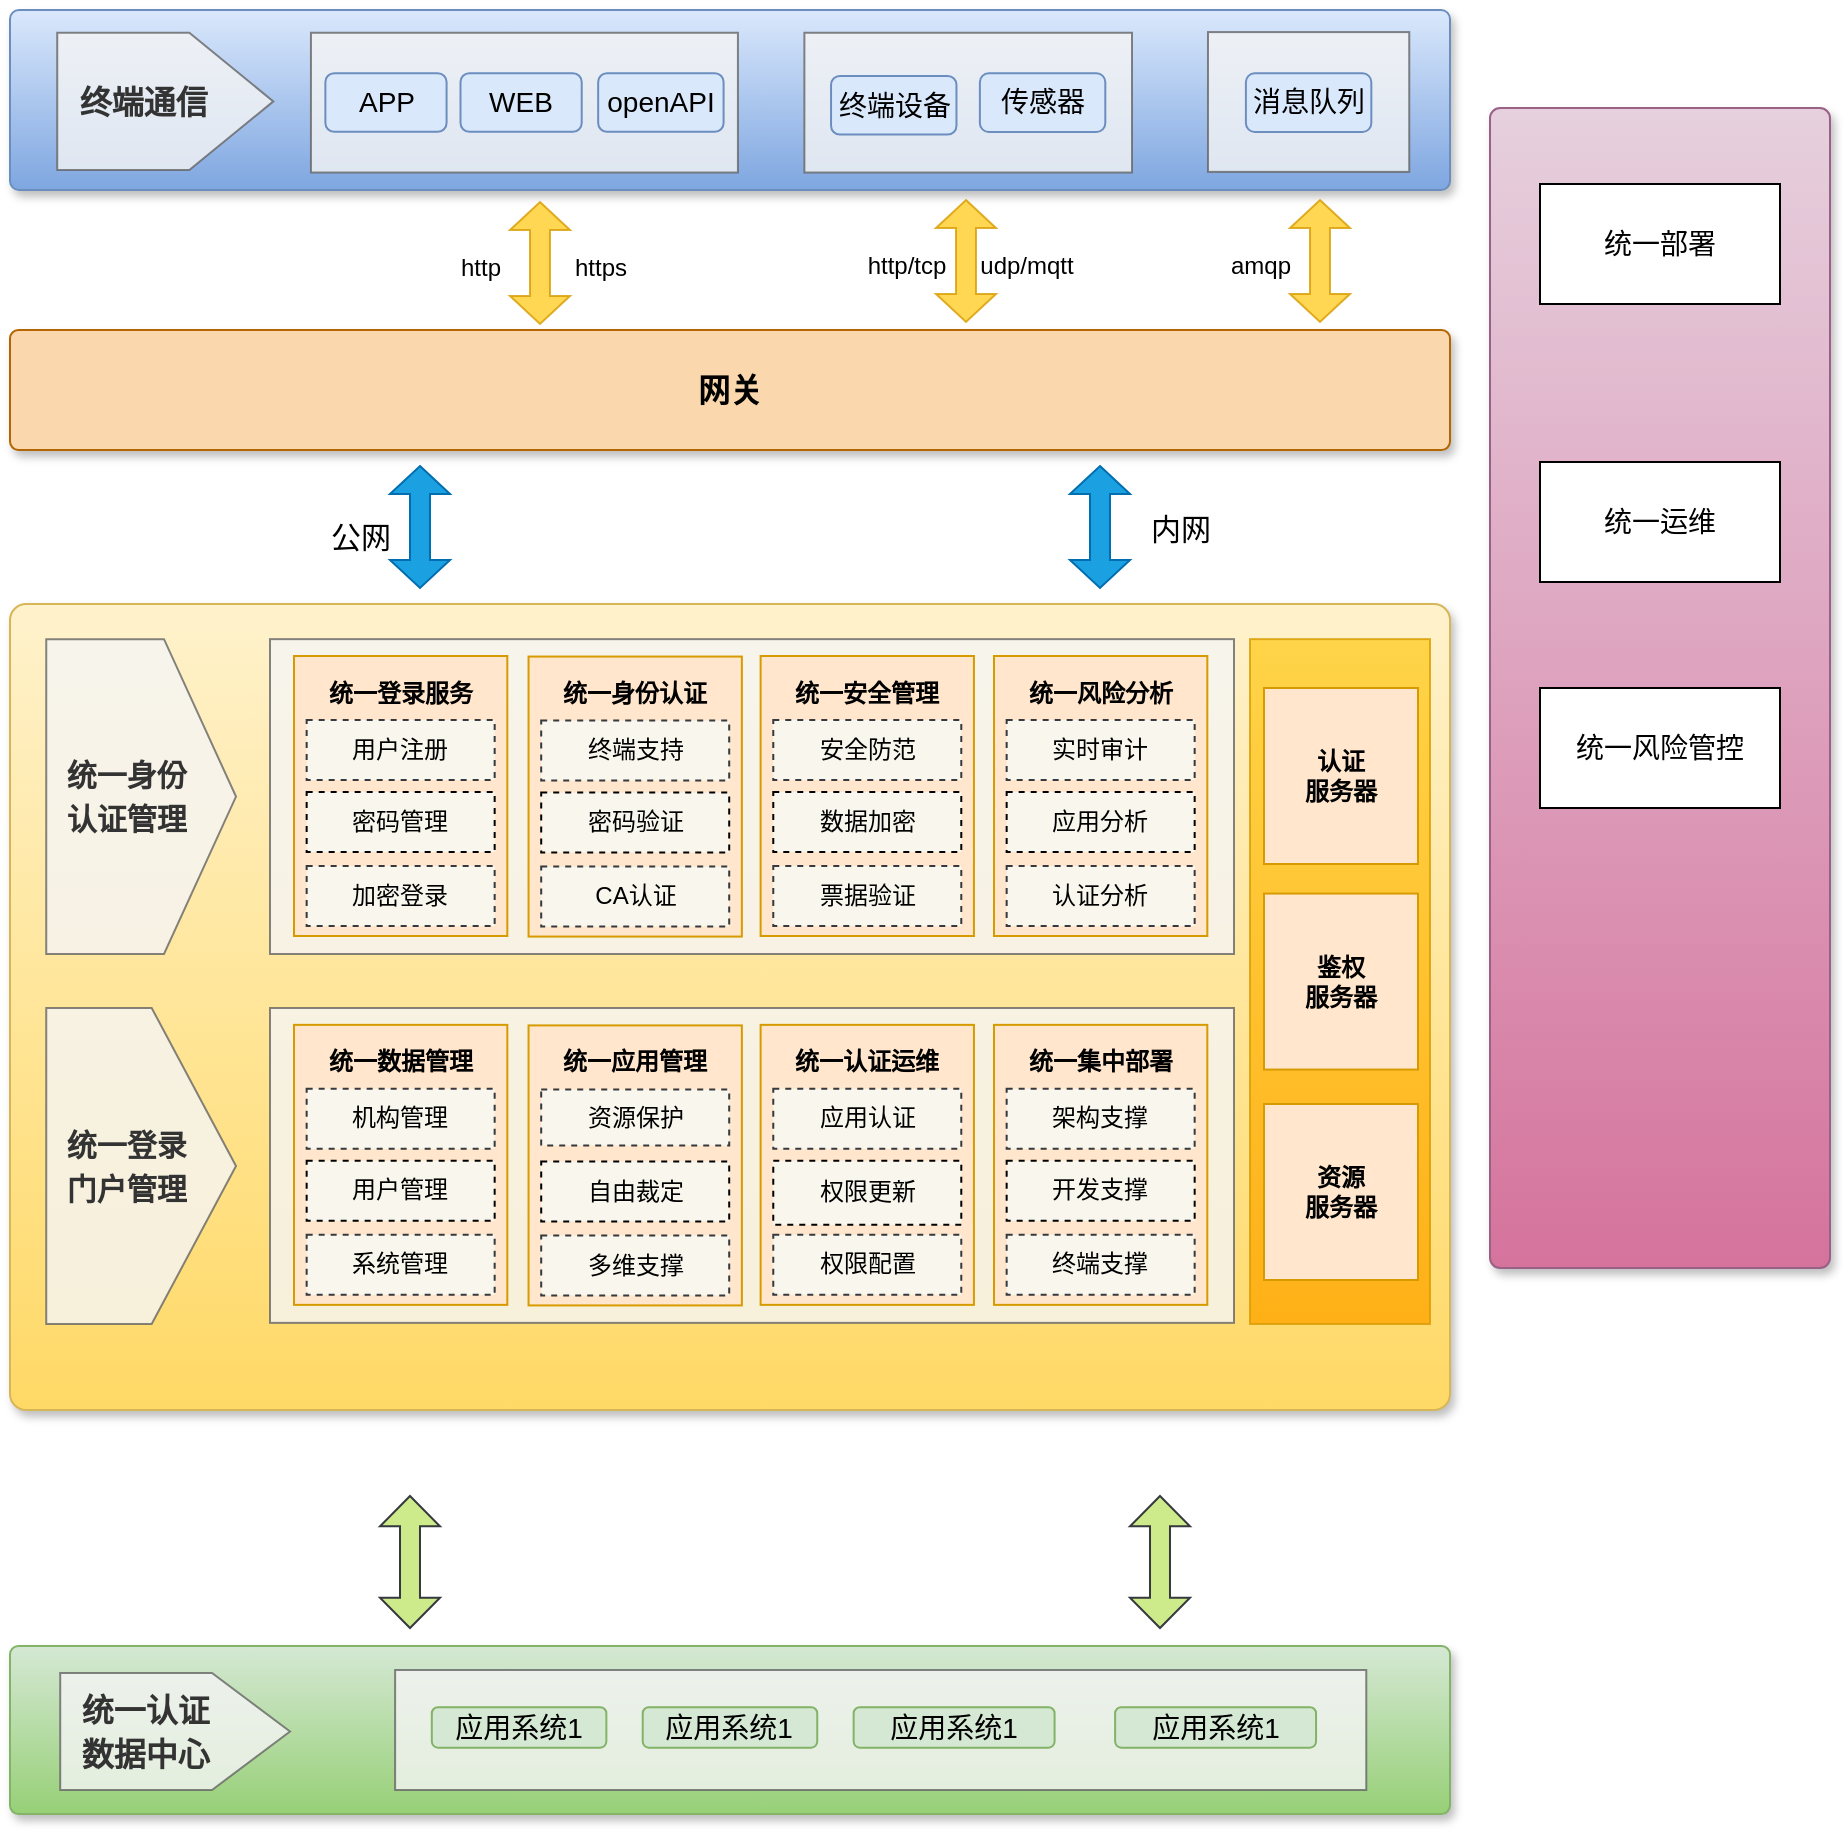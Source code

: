 <mxfile version="18.2.0" type="github">
  <diagram name="Page-1" id="d9b1e647-80fa-b4a2-5024-87a742678bcc">
    <mxGraphModel dx="868" dy="559" grid="1" gridSize="10" guides="1" tooltips="1" connect="1" arrows="0" fold="1" page="1" pageScale="1" pageWidth="500" pageHeight="1200" background="none" math="0" shadow="0">
      <root>
        <mxCell id="0" />
        <mxCell id="1" parent="0" />
        <mxCell id="57fe6abec08f04cb-7" value="" style="text;html=1;strokeColor=#6c8ebf;fillColor=#dae8fc;align=center;verticalAlign=middle;whiteSpace=wrap;fontSize=54;fontStyle=1;shadow=1;rounded=1;glass=0;sketch=0;arcSize=5;gradientColor=#7ea6e0;" parent="1" vertex="1">
          <mxGeometry x="50" y="41" width="720" height="90" as="geometry" />
        </mxCell>
        <mxCell id="60hh8dOJ01memG8-q0ME-9" value="&lt;span style=&quot;color: rgb(51, 51, 51);&quot;&gt;&lt;b&gt;&lt;font style=&quot;font-size: 16px;&quot;&gt;&amp;nbsp; 终端通信&lt;/font&gt;&lt;/b&gt;&lt;/span&gt;" style="html=1;shadow=0;dashed=0;align=left;verticalAlign=middle;shape=mxgraph.arrows2.arrow;dy=0;dx=42;notch=0;rounded=0;glass=0;sketch=0;fontSize=18;fillColor=#f5f5f5;fontColor=#333333;strokeColor=#666666;whiteSpace=wrap;opacity=80;" parent="57fe6abec08f04cb-7" vertex="1">
          <mxGeometry x="23.615" y="11.38" width="108.05" height="68.62" as="geometry" />
        </mxCell>
        <mxCell id="HtmfPYp2KWMltQhcVB6t-52" value="" style="group" vertex="1" connectable="0" parent="57fe6abec08f04cb-7">
          <mxGeometry x="150.474" y="11.38" width="213.485" height="69.89" as="geometry" />
        </mxCell>
        <mxCell id="60hh8dOJ01memG8-q0ME-10" value="" style="rounded=0;whiteSpace=wrap;html=1;shadow=0;glass=0;sketch=0;fontSize=20;fillColor=#f5f5f5;fontColor=#333333;strokeColor=#666666;opacity=80;" parent="HtmfPYp2KWMltQhcVB6t-52" vertex="1">
          <mxGeometry width="213.485" height="69.89" as="geometry" />
        </mxCell>
        <mxCell id="60hh8dOJ01memG8-q0ME-2" value="&lt;font style=&quot;font-size: 14px;&quot;&gt;APP&lt;/font&gt;" style="rounded=1;whiteSpace=wrap;html=1;shadow=0;glass=0;sketch=0;fillColor=#dae8fc;strokeColor=#6c8ebf;gradientColor=none;" parent="HtmfPYp2KWMltQhcVB6t-52" vertex="1">
          <mxGeometry x="7.214" y="20.22" width="60.599" height="29.33" as="geometry" />
        </mxCell>
        <mxCell id="60hh8dOJ01memG8-q0ME-12" value="&lt;font style=&quot;font-size: 14px;&quot;&gt;WEB&lt;/font&gt;" style="rounded=1;whiteSpace=wrap;html=1;shadow=0;glass=0;sketch=0;fillColor=#dae8fc;strokeColor=#6c8ebf;gradientColor=none;" parent="HtmfPYp2KWMltQhcVB6t-52" vertex="1">
          <mxGeometry x="74.783" y="20.22" width="60.599" height="29.33" as="geometry" />
        </mxCell>
        <mxCell id="HtmfPYp2KWMltQhcVB6t-39" value="&lt;span style=&quot;font-size: 14px;&quot;&gt;openAPI&lt;/span&gt;" style="rounded=1;whiteSpace=wrap;html=1;shadow=0;glass=0;sketch=0;fillColor=#dae8fc;strokeColor=#6c8ebf;gradientColor=none;" vertex="1" parent="HtmfPYp2KWMltQhcVB6t-52">
          <mxGeometry x="143.606" y="20.22" width="62.716" height="29.33" as="geometry" />
        </mxCell>
        <mxCell id="HtmfPYp2KWMltQhcVB6t-54" value="" style="rounded=0;whiteSpace=wrap;html=1;shadow=0;glass=0;sketch=0;fontSize=20;fillColor=#f5f5f5;fontColor=#333333;strokeColor=#666666;opacity=80;" vertex="1" parent="57fe6abec08f04cb-7">
          <mxGeometry x="397.19" y="11.38" width="163.81" height="69.89" as="geometry" />
        </mxCell>
        <mxCell id="HtmfPYp2KWMltQhcVB6t-55" value="&lt;span style=&quot;font-size: 14px;&quot;&gt;终端设备&lt;/span&gt;" style="rounded=1;whiteSpace=wrap;html=1;shadow=0;glass=0;sketch=0;fillColor=#dae8fc;strokeColor=#6c8ebf;gradientColor=none;" vertex="1" parent="57fe6abec08f04cb-7">
          <mxGeometry x="410.527" y="32.98" width="62.716" height="29.33" as="geometry" />
        </mxCell>
        <mxCell id="HtmfPYp2KWMltQhcVB6t-56" value="&lt;span style=&quot;font-size: 14px;&quot;&gt;传感器&lt;/span&gt;" style="rounded=1;whiteSpace=wrap;html=1;shadow=0;glass=0;sketch=0;fillColor=#dae8fc;strokeColor=#6c8ebf;gradientColor=none;" vertex="1" parent="57fe6abec08f04cb-7">
          <mxGeometry x="484.941" y="31.66" width="62.716" height="29.33" as="geometry" />
        </mxCell>
        <mxCell id="HtmfPYp2KWMltQhcVB6t-61" value="" style="rounded=0;whiteSpace=wrap;html=1;shadow=0;glass=0;sketch=0;fontSize=20;fillColor=#f5f5f5;fontColor=#333333;strokeColor=#666666;opacity=80;" vertex="1" parent="57fe6abec08f04cb-7">
          <mxGeometry x="598.996" y="11.05" width="100.63" height="69.89" as="geometry" />
        </mxCell>
        <mxCell id="HtmfPYp2KWMltQhcVB6t-62" value="&lt;span style=&quot;font-size: 14px;&quot;&gt;消息队列&lt;/span&gt;" style="rounded=1;whiteSpace=wrap;html=1;shadow=0;glass=0;sketch=0;fillColor=#dae8fc;strokeColor=#6c8ebf;gradientColor=none;" vertex="1" parent="57fe6abec08f04cb-7">
          <mxGeometry x="617.951" y="31.66" width="62.716" height="29.33" as="geometry" />
        </mxCell>
        <mxCell id="60hh8dOJ01memG8-q0ME-18" value="" style="text;html=1;strokeColor=#d6b656;fillColor=#fff2cc;align=center;verticalAlign=middle;whiteSpace=wrap;fontSize=54;fontStyle=1;shadow=1;rounded=1;glass=0;sketch=0;arcSize=2;gradientColor=#ffd966;" parent="1" vertex="1">
          <mxGeometry x="50" y="338" width="720" height="403" as="geometry" />
        </mxCell>
        <mxCell id="60hh8dOJ01memG8-q0ME-19" value="" style="rounded=0;whiteSpace=wrap;html=1;shadow=0;glass=0;sketch=0;fontSize=20;fillColor=#f5f5f5;fontColor=#333333;strokeColor=#666666;opacity=80;" parent="60hh8dOJ01memG8-q0ME-18" vertex="1">
          <mxGeometry x="130" y="17.57" width="482" height="157.43" as="geometry" />
        </mxCell>
        <mxCell id="60hh8dOJ01memG8-q0ME-21" value="&lt;div style=&quot;&quot;&gt;&lt;b style=&quot;font-size: 15px;&quot;&gt;&amp;nbsp; 统一身份&lt;br&gt;&amp;nbsp; 认证管理&lt;/b&gt;&lt;br&gt;&lt;/div&gt;" style="html=1;shadow=0;dashed=0;align=left;verticalAlign=middle;shape=mxgraph.arrows2.arrow;dy=0;dx=36;notch=0;rounded=0;glass=0;sketch=0;fontSize=18;fillColor=#f5f5f5;fontColor=#333333;strokeColor=#666666;whiteSpace=wrap;opacity=80;" parent="60hh8dOJ01memG8-q0ME-18" vertex="1">
          <mxGeometry x="18.12" y="17.57" width="94.88" height="157.43" as="geometry" />
        </mxCell>
        <mxCell id="60hh8dOJ01memG8-q0ME-31" value="&lt;span style=&quot;color: rgb(51, 51, 51);&quot;&gt;&lt;b style=&quot;font-size: 15px;&quot;&gt;&lt;font style=&quot;font-size: 15px;&quot;&gt;&amp;nbsp; 统一登录&lt;br&gt;&amp;nbsp; 门户管理&lt;br&gt;&lt;/font&gt;&lt;/b&gt;&lt;/span&gt;" style="html=1;shadow=0;dashed=0;align=left;verticalAlign=middle;shape=mxgraph.arrows2.arrow;dy=0;dx=42.16;notch=0;rounded=0;glass=0;sketch=0;fontSize=18;fillColor=#f5f5f5;fontColor=#333333;strokeColor=#666666;whiteSpace=wrap;opacity=80;" parent="60hh8dOJ01memG8-q0ME-18" vertex="1">
          <mxGeometry x="18.12" y="202" width="94.88" height="158" as="geometry" />
        </mxCell>
        <mxCell id="HtmfPYp2KWMltQhcVB6t-26" value="" style="group" vertex="1" connectable="0" parent="60hh8dOJ01memG8-q0ME-18">
          <mxGeometry x="142" y="26" width="106.66" height="140" as="geometry" />
        </mxCell>
        <mxCell id="60hh8dOJ01memG8-q0ME-20" value="" style="rounded=0;whiteSpace=wrap;html=1;shadow=0;glass=0;sketch=0;fillColor=#ffe6cc;strokeColor=#d79b00;" parent="HtmfPYp2KWMltQhcVB6t-26" vertex="1">
          <mxGeometry width="106.66" height="140" as="geometry" />
        </mxCell>
        <mxCell id="HtmfPYp2KWMltQhcVB6t-22" value="&lt;font style=&quot;font-size: 12px;&quot;&gt;&lt;b&gt;统一登录服务&lt;/b&gt;&lt;/font&gt;" style="text;html=1;strokeColor=none;fillColor=none;align=center;verticalAlign=middle;whiteSpace=wrap;rounded=0;shadow=1;fontSize=16;" vertex="1" parent="HtmfPYp2KWMltQhcVB6t-26">
          <mxGeometry x="13.83" y="2" width="79" height="30" as="geometry" />
        </mxCell>
        <mxCell id="HtmfPYp2KWMltQhcVB6t-23" value="用户注册" style="rounded=0;whiteSpace=wrap;html=1;shadow=0;fontSize=12;fillColor=#f9f7ed;strokeColor=#36393d;dashed=1;" vertex="1" parent="HtmfPYp2KWMltQhcVB6t-26">
          <mxGeometry x="6.33" y="32" width="94" height="30" as="geometry" />
        </mxCell>
        <mxCell id="HtmfPYp2KWMltQhcVB6t-24" value="密码管理" style="rounded=0;whiteSpace=wrap;html=1;shadow=0;fontSize=12;fillColor=#f9f7ed;strokeColor=default;dashed=1;" vertex="1" parent="HtmfPYp2KWMltQhcVB6t-26">
          <mxGeometry x="6.33" y="68" width="94" height="30" as="geometry" />
        </mxCell>
        <mxCell id="HtmfPYp2KWMltQhcVB6t-25" value="加密登录" style="rounded=0;whiteSpace=wrap;html=1;shadow=0;fontSize=12;fillColor=#f9f7ed;strokeColor=#36393d;dashed=1;" vertex="1" parent="HtmfPYp2KWMltQhcVB6t-26">
          <mxGeometry x="6.33" y="105" width="94" height="30" as="geometry" />
        </mxCell>
        <mxCell id="HtmfPYp2KWMltQhcVB6t-27" value="" style="group" vertex="1" connectable="0" parent="60hh8dOJ01memG8-q0ME-18">
          <mxGeometry x="259.27" y="26.28" width="106.66" height="140" as="geometry" />
        </mxCell>
        <mxCell id="HtmfPYp2KWMltQhcVB6t-28" value="" style="rounded=0;whiteSpace=wrap;html=1;shadow=0;glass=0;sketch=0;fillColor=#ffe6cc;strokeColor=#d79b00;" vertex="1" parent="HtmfPYp2KWMltQhcVB6t-27">
          <mxGeometry width="106.66" height="140" as="geometry" />
        </mxCell>
        <mxCell id="HtmfPYp2KWMltQhcVB6t-29" value="&lt;font style=&quot;font-size: 12px;&quot;&gt;&lt;b&gt;统一身份认证&lt;/b&gt;&lt;/font&gt;" style="text;html=1;strokeColor=none;fillColor=none;align=center;verticalAlign=middle;whiteSpace=wrap;rounded=0;shadow=1;fontSize=16;" vertex="1" parent="HtmfPYp2KWMltQhcVB6t-27">
          <mxGeometry x="13.83" y="2" width="79" height="30" as="geometry" />
        </mxCell>
        <mxCell id="HtmfPYp2KWMltQhcVB6t-30" value="终端支持" style="rounded=0;whiteSpace=wrap;html=1;shadow=0;fontSize=12;fillColor=#f9f7ed;strokeColor=#36393d;dashed=1;" vertex="1" parent="HtmfPYp2KWMltQhcVB6t-27">
          <mxGeometry x="6.33" y="32" width="94" height="30" as="geometry" />
        </mxCell>
        <mxCell id="HtmfPYp2KWMltQhcVB6t-31" value="密码验证" style="rounded=0;whiteSpace=wrap;html=1;shadow=0;fontSize=12;fillColor=#f9f7ed;strokeColor=default;dashed=1;" vertex="1" parent="HtmfPYp2KWMltQhcVB6t-27">
          <mxGeometry x="6.33" y="68" width="94" height="30" as="geometry" />
        </mxCell>
        <mxCell id="HtmfPYp2KWMltQhcVB6t-32" value="CA认证" style="rounded=0;whiteSpace=wrap;html=1;shadow=0;fontSize=12;fillColor=#f9f7ed;strokeColor=#36393d;dashed=1;" vertex="1" parent="HtmfPYp2KWMltQhcVB6t-27">
          <mxGeometry x="6.33" y="105" width="94" height="30" as="geometry" />
        </mxCell>
        <mxCell id="HtmfPYp2KWMltQhcVB6t-33" value="" style="group" vertex="1" connectable="0" parent="60hh8dOJ01memG8-q0ME-18">
          <mxGeometry x="375.31" y="26" width="106.66" height="140" as="geometry" />
        </mxCell>
        <mxCell id="HtmfPYp2KWMltQhcVB6t-34" value="" style="rounded=0;whiteSpace=wrap;html=1;shadow=0;glass=0;sketch=0;fillColor=#ffe6cc;strokeColor=#d79b00;" vertex="1" parent="HtmfPYp2KWMltQhcVB6t-33">
          <mxGeometry width="106.66" height="140" as="geometry" />
        </mxCell>
        <mxCell id="HtmfPYp2KWMltQhcVB6t-35" value="&lt;font style=&quot;font-size: 12px;&quot;&gt;&lt;b&gt;统一安全管理&lt;/b&gt;&lt;/font&gt;" style="text;html=1;strokeColor=none;fillColor=none;align=center;verticalAlign=middle;whiteSpace=wrap;rounded=0;shadow=1;fontSize=16;" vertex="1" parent="HtmfPYp2KWMltQhcVB6t-33">
          <mxGeometry x="13.83" y="2" width="79" height="30" as="geometry" />
        </mxCell>
        <mxCell id="HtmfPYp2KWMltQhcVB6t-36" value="安全防范" style="rounded=0;whiteSpace=wrap;html=1;shadow=0;fontSize=12;fillColor=#f9f7ed;strokeColor=#36393d;dashed=1;" vertex="1" parent="HtmfPYp2KWMltQhcVB6t-33">
          <mxGeometry x="6.33" y="32" width="94" height="30" as="geometry" />
        </mxCell>
        <mxCell id="HtmfPYp2KWMltQhcVB6t-37" value="数据加密" style="rounded=0;whiteSpace=wrap;html=1;shadow=0;fontSize=12;fillColor=#f9f7ed;strokeColor=default;dashed=1;" vertex="1" parent="HtmfPYp2KWMltQhcVB6t-33">
          <mxGeometry x="6.33" y="68" width="94" height="30" as="geometry" />
        </mxCell>
        <mxCell id="HtmfPYp2KWMltQhcVB6t-38" value="票据验证" style="rounded=0;whiteSpace=wrap;html=1;shadow=0;fontSize=12;fillColor=#f9f7ed;strokeColor=#36393d;dashed=1;" vertex="1" parent="HtmfPYp2KWMltQhcVB6t-33">
          <mxGeometry x="6.33" y="105" width="94" height="30" as="geometry" />
        </mxCell>
        <mxCell id="HtmfPYp2KWMltQhcVB6t-67" value="" style="group" vertex="1" connectable="0" parent="60hh8dOJ01memG8-q0ME-18">
          <mxGeometry x="492" y="26" width="106.66" height="140" as="geometry" />
        </mxCell>
        <mxCell id="HtmfPYp2KWMltQhcVB6t-68" value="" style="rounded=0;whiteSpace=wrap;html=1;shadow=0;glass=0;sketch=0;fillColor=#ffe6cc;strokeColor=#d79b00;" vertex="1" parent="HtmfPYp2KWMltQhcVB6t-67">
          <mxGeometry width="106.66" height="140" as="geometry" />
        </mxCell>
        <mxCell id="HtmfPYp2KWMltQhcVB6t-69" value="&lt;font style=&quot;font-size: 12px;&quot;&gt;&lt;b&gt;统一风险分析&lt;/b&gt;&lt;/font&gt;" style="text;html=1;strokeColor=none;fillColor=none;align=center;verticalAlign=middle;whiteSpace=wrap;rounded=0;shadow=1;fontSize=16;" vertex="1" parent="HtmfPYp2KWMltQhcVB6t-67">
          <mxGeometry x="13.83" y="2" width="79" height="30" as="geometry" />
        </mxCell>
        <mxCell id="HtmfPYp2KWMltQhcVB6t-70" value="实时审计" style="rounded=0;whiteSpace=wrap;html=1;shadow=0;fontSize=12;fillColor=#f9f7ed;strokeColor=#36393d;dashed=1;" vertex="1" parent="HtmfPYp2KWMltQhcVB6t-67">
          <mxGeometry x="6.33" y="32" width="94" height="30" as="geometry" />
        </mxCell>
        <mxCell id="HtmfPYp2KWMltQhcVB6t-71" value="应用分析" style="rounded=0;whiteSpace=wrap;html=1;shadow=0;fontSize=12;fillColor=#f9f7ed;strokeColor=default;dashed=1;" vertex="1" parent="HtmfPYp2KWMltQhcVB6t-67">
          <mxGeometry x="6.33" y="68" width="94" height="30" as="geometry" />
        </mxCell>
        <mxCell id="HtmfPYp2KWMltQhcVB6t-72" value="认证分析" style="rounded=0;whiteSpace=wrap;html=1;shadow=0;fontSize=12;fillColor=#f9f7ed;strokeColor=#36393d;dashed=1;" vertex="1" parent="HtmfPYp2KWMltQhcVB6t-67">
          <mxGeometry x="6.33" y="105" width="94" height="30" as="geometry" />
        </mxCell>
        <mxCell id="HtmfPYp2KWMltQhcVB6t-73" value="" style="rounded=0;whiteSpace=wrap;html=1;shadow=0;glass=0;sketch=0;fontSize=20;fillColor=#f5f5f5;fontColor=#333333;strokeColor=#666666;opacity=80;" vertex="1" parent="60hh8dOJ01memG8-q0ME-18">
          <mxGeometry x="130" y="202" width="482" height="157.43" as="geometry" />
        </mxCell>
        <mxCell id="HtmfPYp2KWMltQhcVB6t-74" value="" style="group" vertex="1" connectable="0" parent="60hh8dOJ01memG8-q0ME-18">
          <mxGeometry x="142" y="210.43" width="106.66" height="140" as="geometry" />
        </mxCell>
        <mxCell id="HtmfPYp2KWMltQhcVB6t-75" value="" style="rounded=0;whiteSpace=wrap;html=1;shadow=0;glass=0;sketch=0;fillColor=#ffe6cc;strokeColor=#d79b00;" vertex="1" parent="HtmfPYp2KWMltQhcVB6t-74">
          <mxGeometry width="106.66" height="140" as="geometry" />
        </mxCell>
        <mxCell id="HtmfPYp2KWMltQhcVB6t-76" value="&lt;font style=&quot;font-size: 12px;&quot;&gt;&lt;b&gt;统一数据管理&lt;/b&gt;&lt;/font&gt;" style="text;html=1;strokeColor=none;fillColor=none;align=center;verticalAlign=middle;whiteSpace=wrap;rounded=0;shadow=1;fontSize=16;" vertex="1" parent="HtmfPYp2KWMltQhcVB6t-74">
          <mxGeometry x="13.83" y="2" width="79" height="30" as="geometry" />
        </mxCell>
        <mxCell id="HtmfPYp2KWMltQhcVB6t-77" value="机构管理" style="rounded=0;whiteSpace=wrap;html=1;shadow=0;fontSize=12;fillColor=#f9f7ed;strokeColor=#36393d;dashed=1;" vertex="1" parent="HtmfPYp2KWMltQhcVB6t-74">
          <mxGeometry x="6.33" y="32" width="94" height="30" as="geometry" />
        </mxCell>
        <mxCell id="HtmfPYp2KWMltQhcVB6t-78" value="用户管理" style="rounded=0;whiteSpace=wrap;html=1;shadow=0;fontSize=12;fillColor=#f9f7ed;strokeColor=default;dashed=1;" vertex="1" parent="HtmfPYp2KWMltQhcVB6t-74">
          <mxGeometry x="6.33" y="68" width="94" height="30" as="geometry" />
        </mxCell>
        <mxCell id="HtmfPYp2KWMltQhcVB6t-79" value="系统管理" style="rounded=0;whiteSpace=wrap;html=1;shadow=0;fontSize=12;fillColor=#f9f7ed;strokeColor=#36393d;dashed=1;" vertex="1" parent="HtmfPYp2KWMltQhcVB6t-74">
          <mxGeometry x="6.33" y="105" width="94" height="30" as="geometry" />
        </mxCell>
        <mxCell id="HtmfPYp2KWMltQhcVB6t-80" value="" style="group" vertex="1" connectable="0" parent="60hh8dOJ01memG8-q0ME-18">
          <mxGeometry x="259.27" y="210.71" width="106.66" height="140" as="geometry" />
        </mxCell>
        <mxCell id="HtmfPYp2KWMltQhcVB6t-81" value="" style="rounded=0;whiteSpace=wrap;html=1;shadow=0;glass=0;sketch=0;fillColor=#ffe6cc;strokeColor=#d79b00;" vertex="1" parent="HtmfPYp2KWMltQhcVB6t-80">
          <mxGeometry width="106.66" height="140" as="geometry" />
        </mxCell>
        <mxCell id="HtmfPYp2KWMltQhcVB6t-82" value="&lt;font style=&quot;font-size: 12px;&quot;&gt;&lt;b&gt;统一应用管理&lt;/b&gt;&lt;/font&gt;" style="text;html=1;strokeColor=none;fillColor=none;align=center;verticalAlign=middle;whiteSpace=wrap;rounded=0;shadow=1;fontSize=16;" vertex="1" parent="HtmfPYp2KWMltQhcVB6t-80">
          <mxGeometry x="13.83" y="2" width="79" height="28" as="geometry" />
        </mxCell>
        <mxCell id="HtmfPYp2KWMltQhcVB6t-83" value="资源保护" style="rounded=0;whiteSpace=wrap;html=1;shadow=0;fontSize=12;fillColor=#f9f7ed;strokeColor=#36393d;dashed=1;" vertex="1" parent="HtmfPYp2KWMltQhcVB6t-80">
          <mxGeometry x="6.33" y="32" width="94" height="28" as="geometry" />
        </mxCell>
        <mxCell id="HtmfPYp2KWMltQhcVB6t-84" value="自由裁定" style="rounded=0;whiteSpace=wrap;html=1;shadow=0;fontSize=12;fillColor=#f9f7ed;strokeColor=default;dashed=1;" vertex="1" parent="HtmfPYp2KWMltQhcVB6t-80">
          <mxGeometry x="6.33" y="68" width="94" height="30" as="geometry" />
        </mxCell>
        <mxCell id="HtmfPYp2KWMltQhcVB6t-85" value="多维支撑" style="rounded=0;whiteSpace=wrap;html=1;shadow=0;fontSize=12;fillColor=#f9f7ed;strokeColor=#36393d;dashed=1;" vertex="1" parent="HtmfPYp2KWMltQhcVB6t-80">
          <mxGeometry x="6.33" y="105" width="94" height="30" as="geometry" />
        </mxCell>
        <mxCell id="HtmfPYp2KWMltQhcVB6t-86" value="" style="group" vertex="1" connectable="0" parent="60hh8dOJ01memG8-q0ME-18">
          <mxGeometry x="375.31" y="210.43" width="106.66" height="140" as="geometry" />
        </mxCell>
        <mxCell id="HtmfPYp2KWMltQhcVB6t-87" value="" style="rounded=0;whiteSpace=wrap;html=1;shadow=0;glass=0;sketch=0;fillColor=#ffe6cc;strokeColor=#d79b00;" vertex="1" parent="HtmfPYp2KWMltQhcVB6t-86">
          <mxGeometry width="106.66" height="140" as="geometry" />
        </mxCell>
        <mxCell id="HtmfPYp2KWMltQhcVB6t-88" value="&lt;font style=&quot;font-size: 12px;&quot;&gt;&lt;b&gt;统一认证运维&lt;/b&gt;&lt;/font&gt;" style="text;html=1;strokeColor=none;fillColor=none;align=center;verticalAlign=middle;whiteSpace=wrap;rounded=0;shadow=1;fontSize=16;" vertex="1" parent="HtmfPYp2KWMltQhcVB6t-86">
          <mxGeometry x="13.83" y="2" width="79" height="30" as="geometry" />
        </mxCell>
        <mxCell id="HtmfPYp2KWMltQhcVB6t-89" value="应用认证" style="rounded=0;whiteSpace=wrap;html=1;shadow=0;fontSize=12;fillColor=#f9f7ed;strokeColor=#36393d;dashed=1;" vertex="1" parent="HtmfPYp2KWMltQhcVB6t-86">
          <mxGeometry x="6.33" y="32" width="94" height="30" as="geometry" />
        </mxCell>
        <mxCell id="HtmfPYp2KWMltQhcVB6t-90" value="权限更新" style="rounded=0;whiteSpace=wrap;html=1;shadow=0;fontSize=12;fillColor=#f9f7ed;strokeColor=default;dashed=1;" vertex="1" parent="HtmfPYp2KWMltQhcVB6t-86">
          <mxGeometry x="6.33" y="68" width="94" height="32" as="geometry" />
        </mxCell>
        <mxCell id="HtmfPYp2KWMltQhcVB6t-91" value="权限配置" style="rounded=0;whiteSpace=wrap;html=1;shadow=0;fontSize=12;fillColor=#f9f7ed;strokeColor=#36393d;dashed=1;" vertex="1" parent="HtmfPYp2KWMltQhcVB6t-86">
          <mxGeometry x="6.33" y="105" width="94" height="30" as="geometry" />
        </mxCell>
        <mxCell id="HtmfPYp2KWMltQhcVB6t-92" value="" style="group" vertex="1" connectable="0" parent="60hh8dOJ01memG8-q0ME-18">
          <mxGeometry x="492" y="210.43" width="106.66" height="140" as="geometry" />
        </mxCell>
        <mxCell id="HtmfPYp2KWMltQhcVB6t-93" value="" style="rounded=0;whiteSpace=wrap;html=1;shadow=0;glass=0;sketch=0;fillColor=#ffe6cc;strokeColor=#d79b00;" vertex="1" parent="HtmfPYp2KWMltQhcVB6t-92">
          <mxGeometry width="106.66" height="140" as="geometry" />
        </mxCell>
        <mxCell id="HtmfPYp2KWMltQhcVB6t-94" value="&lt;font style=&quot;font-size: 12px;&quot;&gt;&lt;b&gt;统一集中部署&lt;/b&gt;&lt;/font&gt;" style="text;html=1;strokeColor=none;fillColor=none;align=center;verticalAlign=middle;whiteSpace=wrap;rounded=0;shadow=1;fontSize=16;" vertex="1" parent="HtmfPYp2KWMltQhcVB6t-92">
          <mxGeometry x="13.83" y="2" width="79" height="30" as="geometry" />
        </mxCell>
        <mxCell id="HtmfPYp2KWMltQhcVB6t-95" value="架构支撑" style="rounded=0;whiteSpace=wrap;html=1;shadow=0;fontSize=12;fillColor=#f9f7ed;strokeColor=#36393d;dashed=1;" vertex="1" parent="HtmfPYp2KWMltQhcVB6t-92">
          <mxGeometry x="6.33" y="32" width="94" height="30" as="geometry" />
        </mxCell>
        <mxCell id="HtmfPYp2KWMltQhcVB6t-96" value="开发支撑" style="rounded=0;whiteSpace=wrap;html=1;shadow=0;fontSize=12;fillColor=#f9f7ed;strokeColor=default;dashed=1;" vertex="1" parent="HtmfPYp2KWMltQhcVB6t-92">
          <mxGeometry x="6.33" y="68" width="94" height="30" as="geometry" />
        </mxCell>
        <mxCell id="HtmfPYp2KWMltQhcVB6t-97" value="终端支撑" style="rounded=0;whiteSpace=wrap;html=1;shadow=0;fontSize=12;fillColor=#f9f7ed;strokeColor=#36393d;dashed=1;" vertex="1" parent="HtmfPYp2KWMltQhcVB6t-92">
          <mxGeometry x="6.33" y="105" width="94" height="30" as="geometry" />
        </mxCell>
        <mxCell id="HtmfPYp2KWMltQhcVB6t-98" value="" style="rounded=0;whiteSpace=wrap;html=1;shadow=0;glass=0;sketch=0;fontSize=20;fillColor=#ffcd28;strokeColor=#d79b00;opacity=80;gradientColor=#ffa500;" vertex="1" parent="60hh8dOJ01memG8-q0ME-18">
          <mxGeometry x="620" y="17.57" width="90" height="342.43" as="geometry" />
        </mxCell>
        <mxCell id="HtmfPYp2KWMltQhcVB6t-100" value="&lt;b&gt;认证&lt;br&gt;服务器&lt;/b&gt;" style="rounded=0;whiteSpace=wrap;html=1;shadow=0;fontSize=12;fillColor=#ffe6cc;strokeColor=#d79b00;" vertex="1" parent="60hh8dOJ01memG8-q0ME-18">
          <mxGeometry x="627" y="42" width="77" height="88" as="geometry" />
        </mxCell>
        <mxCell id="HtmfPYp2KWMltQhcVB6t-101" value="&lt;b&gt;鉴权&lt;br&gt;服务器&lt;/b&gt;" style="rounded=0;whiteSpace=wrap;html=1;shadow=0;fontSize=12;fillColor=#ffe6cc;strokeColor=#d79b00;" vertex="1" parent="60hh8dOJ01memG8-q0ME-18">
          <mxGeometry x="627" y="144.78" width="77" height="88" as="geometry" />
        </mxCell>
        <mxCell id="HtmfPYp2KWMltQhcVB6t-102" value="&lt;b&gt;资源&lt;br&gt;服务器&lt;/b&gt;" style="rounded=0;whiteSpace=wrap;html=1;shadow=0;fontSize=12;fillColor=#ffe6cc;strokeColor=#d79b00;" vertex="1" parent="60hh8dOJ01memG8-q0ME-18">
          <mxGeometry x="627" y="250" width="77" height="88" as="geometry" />
        </mxCell>
        <mxCell id="60hh8dOJ01memG8-q0ME-41" value="" style="text;html=1;strokeColor=#82b366;fillColor=#d5e8d4;align=center;verticalAlign=middle;whiteSpace=wrap;fontSize=54;fontStyle=1;shadow=1;rounded=1;glass=0;sketch=0;gradientColor=#97d077;arcSize=5;" parent="1" vertex="1">
          <mxGeometry x="50" y="859" width="720" height="84" as="geometry" />
        </mxCell>
        <mxCell id="60hh8dOJ01memG8-q0ME-42" value="" style="rounded=0;whiteSpace=wrap;html=1;shadow=0;glass=0;sketch=0;fontSize=20;fillColor=#f5f5f5;fontColor=#333333;strokeColor=#666666;opacity=80;" parent="60hh8dOJ01memG8-q0ME-41" vertex="1">
          <mxGeometry x="192.558" y="12.0" width="485.581" height="60.0" as="geometry" />
        </mxCell>
        <mxCell id="60hh8dOJ01memG8-q0ME-43" value="&lt;font style=&quot;font-size: 14px;&quot;&gt;应用系统1&lt;/font&gt;" style="rounded=1;whiteSpace=wrap;html=1;shadow=0;glass=0;sketch=0;fillColor=#d5e8d4;strokeColor=#82b366;gradientColor=none;" parent="60hh8dOJ01memG8-q0ME-41" vertex="1">
          <mxGeometry x="210.91" y="30.627" width="87.27" height="20.215" as="geometry" />
        </mxCell>
        <mxCell id="60hh8dOJ01memG8-q0ME-44" value="&lt;div style=&quot;&quot;&gt;&lt;b style=&quot;background-color: initial; font-size: 16px;&quot;&gt;&amp;nbsp; 统一认证&lt;/b&gt;&lt;/div&gt;&lt;span style=&quot;color: rgb(51, 51, 51);&quot;&gt;&lt;div style=&quot;&quot;&gt;&lt;b style=&quot;background-color: initial; font-size: 16px;&quot;&gt;&amp;nbsp; 数据中心&lt;/b&gt;&lt;/div&gt;&lt;/span&gt;" style="html=1;shadow=0;dashed=0;align=left;verticalAlign=middle;shape=mxgraph.arrows2.arrow;dy=0;dx=39;notch=0;rounded=0;glass=0;sketch=0;fontSize=18;fillColor=#f5f5f5;fontColor=#333333;strokeColor=#666666;whiteSpace=wrap;opacity=80;" parent="60hh8dOJ01memG8-q0ME-41" vertex="1">
          <mxGeometry x="25.11" y="13.5" width="114.89" height="58.5" as="geometry" />
        </mxCell>
        <mxCell id="60hh8dOJ01memG8-q0ME-45" value="&lt;font style=&quot;font-size: 14px;&quot;&gt;应用系统1&lt;/font&gt;" style="rounded=1;whiteSpace=wrap;html=1;shadow=0;glass=0;sketch=0;fillColor=#d5e8d4;strokeColor=#82b366;gradientColor=none;" parent="60hh8dOJ01memG8-q0ME-41" vertex="1">
          <mxGeometry x="552.56" y="30.627" width="100.47" height="20.215" as="geometry" />
        </mxCell>
        <mxCell id="60hh8dOJ01memG8-q0ME-46" value="&lt;font style=&quot;font-size: 14px;&quot;&gt;应用系统1&lt;/font&gt;" style="rounded=1;whiteSpace=wrap;html=1;shadow=0;glass=0;sketch=0;fillColor=#d5e8d4;strokeColor=#82b366;gradientColor=none;" parent="60hh8dOJ01memG8-q0ME-41" vertex="1">
          <mxGeometry x="421.82" y="30.627" width="100.47" height="20.215" as="geometry" />
        </mxCell>
        <mxCell id="60hh8dOJ01memG8-q0ME-49" value="&lt;font style=&quot;font-size: 14px;&quot;&gt;应用系统1&lt;/font&gt;" style="rounded=1;whiteSpace=wrap;html=1;shadow=0;glass=0;sketch=0;fillColor=#d5e8d4;strokeColor=#82b366;gradientColor=none;" parent="60hh8dOJ01memG8-q0ME-41" vertex="1">
          <mxGeometry x="316.36" y="30.627" width="87.27" height="20.215" as="geometry" />
        </mxCell>
        <mxCell id="HtmfPYp2KWMltQhcVB6t-5" value="" style="shape=doubleArrow;direction=south;whiteSpace=wrap;html=1;fontSize=18;arrowWidth=0.333;arrowSize=0.23;fillColor=#1ba1e2;fontColor=#ffffff;strokeColor=#006EAF;" vertex="1" parent="1">
          <mxGeometry x="240" y="269" width="30" height="61" as="geometry" />
        </mxCell>
        <mxCell id="HtmfPYp2KWMltQhcVB6t-7" value="&lt;font style=&quot;font-size: 15px;&quot;&gt;公网&lt;/font&gt;" style="text;html=1;align=center;verticalAlign=middle;resizable=0;points=[];autosize=1;strokeColor=none;fillColor=none;fontSize=18;" vertex="1" parent="1">
          <mxGeometry x="200" y="289" width="50" height="30" as="geometry" />
        </mxCell>
        <mxCell id="HtmfPYp2KWMltQhcVB6t-8" value="&lt;font style=&quot;font-size: 15px;&quot;&gt;内网&lt;/font&gt;" style="text;html=1;align=center;verticalAlign=middle;resizable=0;points=[];autosize=1;strokeColor=none;fillColor=none;fontSize=18;" vertex="1" parent="1">
          <mxGeometry x="610" y="284.5" width="50" height="30" as="geometry" />
        </mxCell>
        <mxCell id="HtmfPYp2KWMltQhcVB6t-9" value="" style="shape=doubleArrow;direction=south;whiteSpace=wrap;html=1;fontSize=18;arrowWidth=0.333;arrowSize=0.23;fillColor=#cdeb8b;strokeColor=#36393d;" vertex="1" parent="1">
          <mxGeometry x="235" y="784" width="30" height="66" as="geometry" />
        </mxCell>
        <mxCell id="HtmfPYp2KWMltQhcVB6t-10" value="" style="shape=doubleArrow;direction=south;whiteSpace=wrap;html=1;fontSize=18;arrowWidth=0.333;arrowSize=0.23;fillColor=#cdeb8b;strokeColor=#36393d;" vertex="1" parent="1">
          <mxGeometry x="610" y="784" width="30" height="66" as="geometry" />
        </mxCell>
        <mxCell id="HtmfPYp2KWMltQhcVB6t-18" value="" style="rounded=1;whiteSpace=wrap;html=1;fontSize=14;arcSize=3;fillColor=#e6d0de;strokeColor=#996185;gradientColor=#d5739d;shadow=1;" vertex="1" parent="1">
          <mxGeometry x="790" y="90" width="170" height="580" as="geometry" />
        </mxCell>
        <mxCell id="HtmfPYp2KWMltQhcVB6t-19" value="统一部署" style="rounded=0;whiteSpace=wrap;html=1;fontSize=14;" vertex="1" parent="1">
          <mxGeometry x="815" y="128" width="120" height="60" as="geometry" />
        </mxCell>
        <mxCell id="HtmfPYp2KWMltQhcVB6t-20" value="统一运维" style="rounded=0;whiteSpace=wrap;html=1;fontSize=14;" vertex="1" parent="1">
          <mxGeometry x="815" y="267" width="120" height="60" as="geometry" />
        </mxCell>
        <mxCell id="HtmfPYp2KWMltQhcVB6t-21" value="统一风险管控" style="rounded=0;whiteSpace=wrap;html=1;fontSize=14;" vertex="1" parent="1">
          <mxGeometry x="815" y="380" width="120" height="60" as="geometry" />
        </mxCell>
        <mxCell id="HtmfPYp2KWMltQhcVB6t-42" value="&lt;b&gt;&lt;font style=&quot;font-size: 16px;&quot;&gt;网关&lt;/font&gt;&lt;/b&gt;" style="rounded=1;whiteSpace=wrap;html=1;shadow=1;fontSize=12;strokeColor=#b46504;fillColor=#fad7ac;arcSize=7;" vertex="1" parent="1">
          <mxGeometry x="50" y="201" width="720" height="60" as="geometry" />
        </mxCell>
        <mxCell id="HtmfPYp2KWMltQhcVB6t-45" value="" style="shape=doubleArrow;direction=south;whiteSpace=wrap;html=1;fontSize=18;arrowWidth=0.333;arrowSize=0.23;fillColor=#1ba1e2;fontColor=#ffffff;strokeColor=#006EAF;" vertex="1" parent="1">
          <mxGeometry x="580" y="269" width="30" height="61" as="geometry" />
        </mxCell>
        <mxCell id="HtmfPYp2KWMltQhcVB6t-53" value="" style="group" vertex="1" connectable="0" parent="1">
          <mxGeometry x="260" y="137" width="110" height="61" as="geometry" />
        </mxCell>
        <mxCell id="HtmfPYp2KWMltQhcVB6t-48" value="" style="shape=doubleArrow;direction=south;whiteSpace=wrap;html=1;fontSize=18;arrowWidth=0.333;arrowSize=0.23;fillColor=#ffcd28;strokeColor=#d79b00;gradientColor=none;opacity=80;" vertex="1" parent="HtmfPYp2KWMltQhcVB6t-53">
          <mxGeometry x="40" width="30" height="61" as="geometry" />
        </mxCell>
        <mxCell id="HtmfPYp2KWMltQhcVB6t-49" value="&lt;font style=&quot;font-size: 12px;&quot;&gt;http&lt;/font&gt;" style="text;html=1;align=center;verticalAlign=middle;resizable=0;points=[];autosize=1;strokeColor=none;fillColor=none;fontSize=18;" vertex="1" parent="HtmfPYp2KWMltQhcVB6t-53">
          <mxGeometry x="5" y="15.5" width="40" height="30" as="geometry" />
        </mxCell>
        <mxCell id="HtmfPYp2KWMltQhcVB6t-50" value="&lt;font style=&quot;font-size: 12px;&quot;&gt;https&lt;/font&gt;" style="text;html=1;align=center;verticalAlign=middle;resizable=0;points=[];autosize=1;strokeColor=none;fillColor=none;fontSize=18;" vertex="1" parent="HtmfPYp2KWMltQhcVB6t-53">
          <mxGeometry x="65" y="15.5" width="40" height="30" as="geometry" />
        </mxCell>
        <mxCell id="HtmfPYp2KWMltQhcVB6t-57" value="" style="group" vertex="1" connectable="0" parent="1">
          <mxGeometry x="473" y="136" width="115" height="61" as="geometry" />
        </mxCell>
        <mxCell id="HtmfPYp2KWMltQhcVB6t-58" value="" style="shape=doubleArrow;direction=south;whiteSpace=wrap;html=1;fontSize=18;arrowWidth=0.333;arrowSize=0.23;fillColor=#ffcd28;strokeColor=#d79b00;gradientColor=none;opacity=80;" vertex="1" parent="HtmfPYp2KWMltQhcVB6t-57">
          <mxGeometry x="40" width="30" height="61" as="geometry" />
        </mxCell>
        <mxCell id="HtmfPYp2KWMltQhcVB6t-59" value="&lt;font style=&quot;font-size: 12px;&quot;&gt;http/tcp&lt;/font&gt;" style="text;html=1;align=center;verticalAlign=middle;resizable=0;points=[];autosize=1;strokeColor=none;fillColor=none;fontSize=18;" vertex="1" parent="HtmfPYp2KWMltQhcVB6t-57">
          <mxGeometry y="15.5" width="50" height="30" as="geometry" />
        </mxCell>
        <mxCell id="HtmfPYp2KWMltQhcVB6t-60" value="&lt;font style=&quot;font-size: 12px;&quot;&gt;udp/mqtt&lt;/font&gt;" style="text;html=1;align=center;verticalAlign=middle;resizable=0;points=[];autosize=1;strokeColor=none;fillColor=none;fontSize=18;" vertex="1" parent="HtmfPYp2KWMltQhcVB6t-57">
          <mxGeometry x="55" y="15.5" width="60" height="30" as="geometry" />
        </mxCell>
        <mxCell id="HtmfPYp2KWMltQhcVB6t-63" value="" style="group" vertex="1" connectable="0" parent="1">
          <mxGeometry x="650" y="136" width="115" height="61" as="geometry" />
        </mxCell>
        <mxCell id="HtmfPYp2KWMltQhcVB6t-64" value="" style="shape=doubleArrow;direction=south;whiteSpace=wrap;html=1;fontSize=18;arrowWidth=0.333;arrowSize=0.23;fillColor=#ffcd28;strokeColor=#d79b00;gradientColor=none;opacity=80;" vertex="1" parent="HtmfPYp2KWMltQhcVB6t-63">
          <mxGeometry x="40" width="30" height="61" as="geometry" />
        </mxCell>
        <mxCell id="HtmfPYp2KWMltQhcVB6t-65" value="&lt;font style=&quot;font-size: 12px;&quot;&gt;amqp&lt;/font&gt;" style="text;html=1;align=center;verticalAlign=middle;resizable=0;points=[];autosize=1;strokeColor=none;fillColor=none;fontSize=18;" vertex="1" parent="HtmfPYp2KWMltQhcVB6t-63">
          <mxGeometry y="15.5" width="50" height="30" as="geometry" />
        </mxCell>
      </root>
    </mxGraphModel>
  </diagram>
</mxfile>
